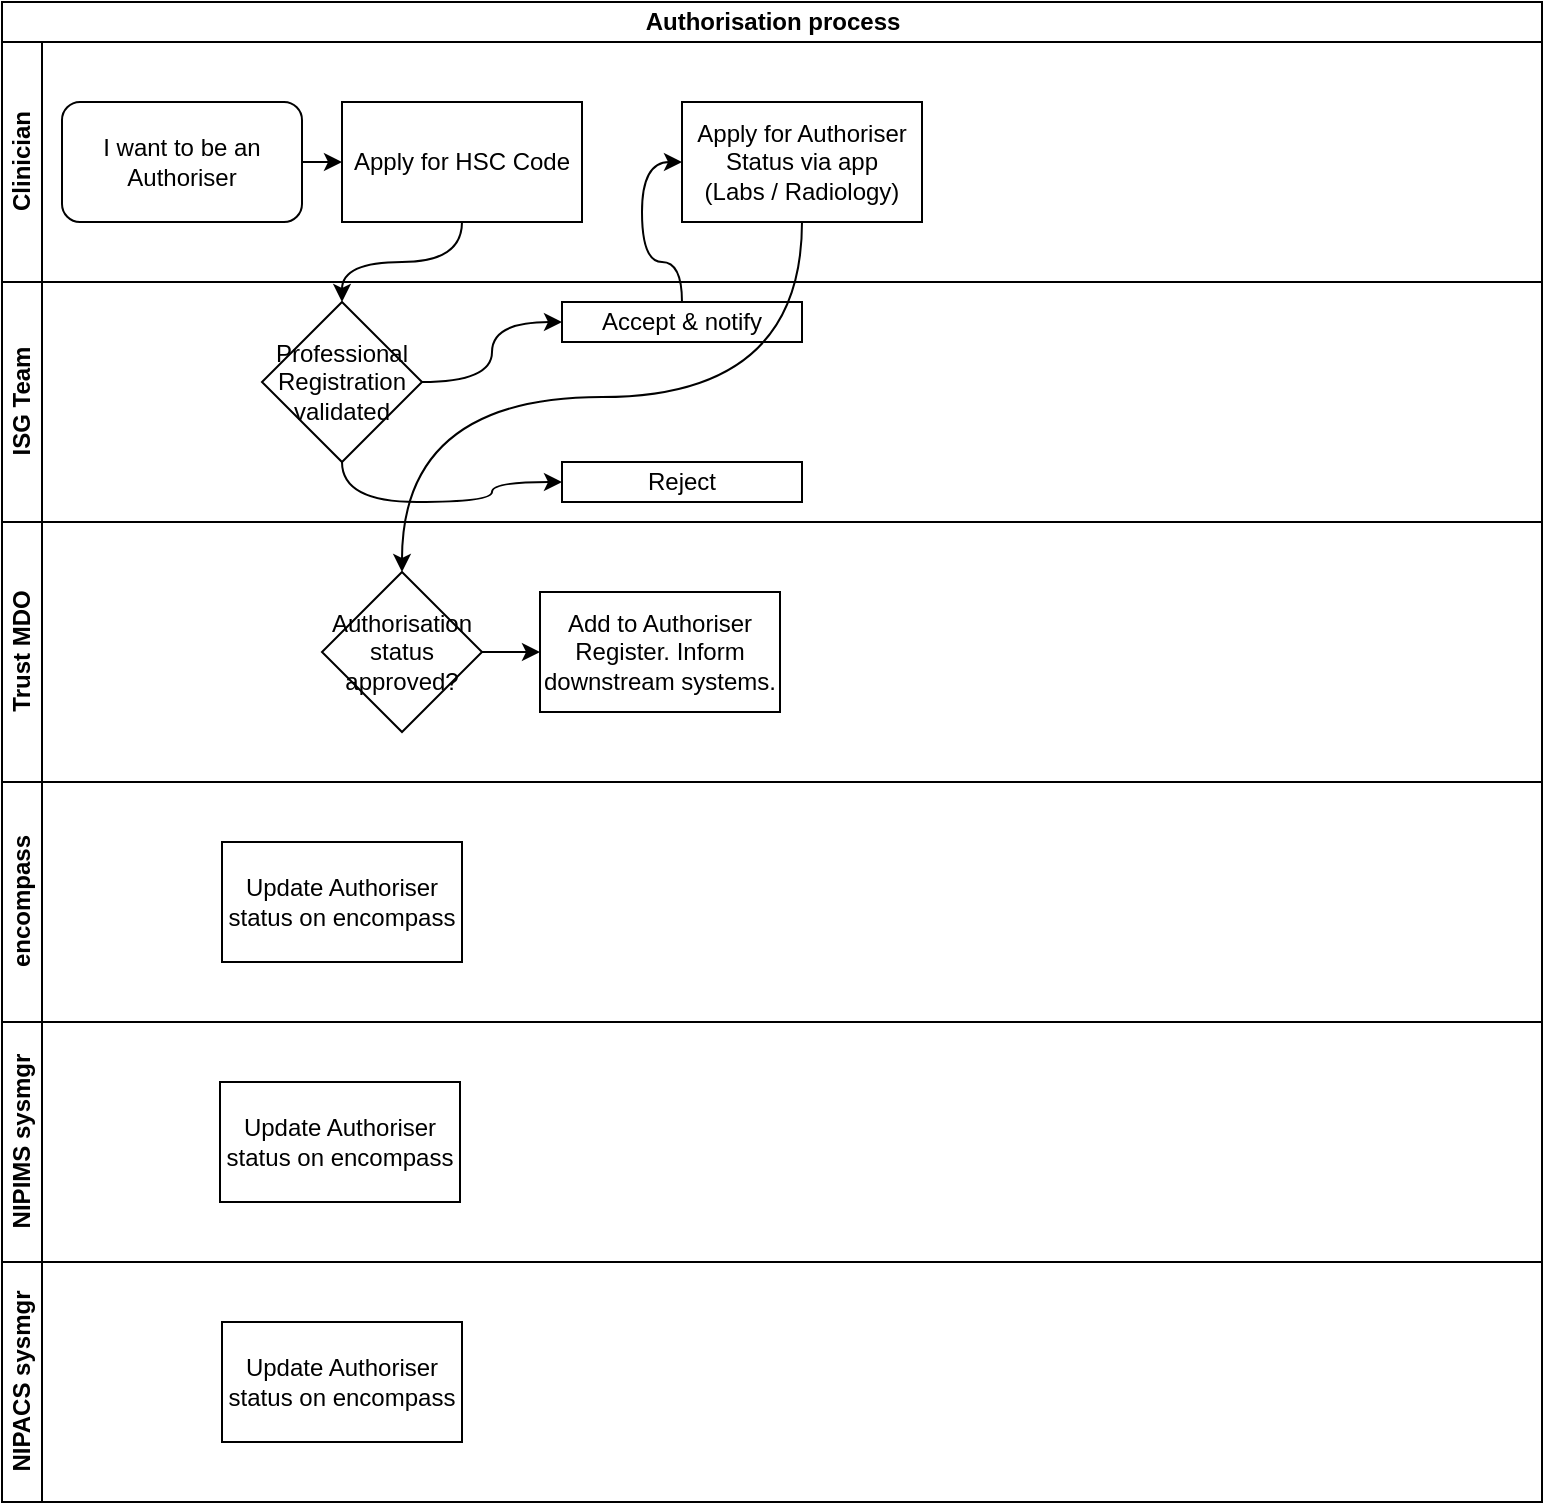 <mxfile version="24.5.4" type="github">
  <diagram name="Page-1" id="u5WdyKpmLq1f9wdWZwxd">
    <mxGraphModel dx="1386" dy="879" grid="1" gridSize="10" guides="1" tooltips="1" connect="1" arrows="1" fold="1" page="1" pageScale="1" pageWidth="827" pageHeight="1169" math="0" shadow="0">
      <root>
        <mxCell id="0" />
        <mxCell id="1" parent="0" />
        <mxCell id="RM7T-BV5S8IWrfnI9Fu0-1" value="Authorisation process" style="swimlane;childLayout=stackLayout;resizeParent=1;resizeParentMax=0;horizontal=1;startSize=20;horizontalStack=0;html=1;" vertex="1" parent="1">
          <mxGeometry x="31" y="60" width="770" height="750" as="geometry" />
        </mxCell>
        <mxCell id="RM7T-BV5S8IWrfnI9Fu0-2" value="Clinician" style="swimlane;startSize=20;horizontal=0;html=1;" vertex="1" parent="RM7T-BV5S8IWrfnI9Fu0-1">
          <mxGeometry y="20" width="770" height="120" as="geometry" />
        </mxCell>
        <mxCell id="RM7T-BV5S8IWrfnI9Fu0-15" style="edgeStyle=orthogonalEdgeStyle;rounded=0;orthogonalLoop=1;jettySize=auto;html=1;exitX=1;exitY=0.5;exitDx=0;exitDy=0;entryX=0;entryY=0.5;entryDx=0;entryDy=0;" edge="1" parent="RM7T-BV5S8IWrfnI9Fu0-2" source="RM7T-BV5S8IWrfnI9Fu0-8" target="RM7T-BV5S8IWrfnI9Fu0-10">
          <mxGeometry relative="1" as="geometry" />
        </mxCell>
        <mxCell id="RM7T-BV5S8IWrfnI9Fu0-8" value="I want to be an Authoriser" style="rounded=1;whiteSpace=wrap;html=1;" vertex="1" parent="RM7T-BV5S8IWrfnI9Fu0-2">
          <mxGeometry x="30" y="30" width="120" height="60" as="geometry" />
        </mxCell>
        <mxCell id="RM7T-BV5S8IWrfnI9Fu0-10" value="Apply for HSC Code" style="rounded=0;whiteSpace=wrap;html=1;" vertex="1" parent="RM7T-BV5S8IWrfnI9Fu0-2">
          <mxGeometry x="170" y="30" width="120" height="60" as="geometry" />
        </mxCell>
        <mxCell id="RM7T-BV5S8IWrfnI9Fu0-18" value="Apply for Authoriser Status via app&lt;div&gt;(Labs / Radiology)&lt;/div&gt;" style="rounded=0;whiteSpace=wrap;html=1;" vertex="1" parent="RM7T-BV5S8IWrfnI9Fu0-2">
          <mxGeometry x="340" y="30" width="120" height="60" as="geometry" />
        </mxCell>
        <mxCell id="RM7T-BV5S8IWrfnI9Fu0-3" value="ISG Team" style="swimlane;startSize=20;horizontal=0;html=1;" vertex="1" parent="RM7T-BV5S8IWrfnI9Fu0-1">
          <mxGeometry y="140" width="770" height="120" as="geometry" />
        </mxCell>
        <mxCell id="RM7T-BV5S8IWrfnI9Fu0-13" value="" style="edgeStyle=orthogonalEdgeStyle;rounded=0;orthogonalLoop=1;jettySize=auto;html=1;curved=1;" edge="1" parent="RM7T-BV5S8IWrfnI9Fu0-3" source="RM7T-BV5S8IWrfnI9Fu0-11" target="RM7T-BV5S8IWrfnI9Fu0-12">
          <mxGeometry relative="1" as="geometry" />
        </mxCell>
        <mxCell id="RM7T-BV5S8IWrfnI9Fu0-11" value="Professional Registration validated" style="rhombus;whiteSpace=wrap;html=1;" vertex="1" parent="RM7T-BV5S8IWrfnI9Fu0-3">
          <mxGeometry x="130" y="10" width="80" height="80" as="geometry" />
        </mxCell>
        <mxCell id="RM7T-BV5S8IWrfnI9Fu0-12" value="Accept &amp;amp; notify" style="whiteSpace=wrap;html=1;" vertex="1" parent="RM7T-BV5S8IWrfnI9Fu0-3">
          <mxGeometry x="280" y="10" width="120" height="20" as="geometry" />
        </mxCell>
        <mxCell id="RM7T-BV5S8IWrfnI9Fu0-16" value="Reject" style="whiteSpace=wrap;html=1;" vertex="1" parent="RM7T-BV5S8IWrfnI9Fu0-3">
          <mxGeometry x="280" y="90" width="120" height="20" as="geometry" />
        </mxCell>
        <mxCell id="RM7T-BV5S8IWrfnI9Fu0-17" value="" style="edgeStyle=orthogonalEdgeStyle;rounded=0;orthogonalLoop=1;jettySize=auto;html=1;exitX=0.5;exitY=1;exitDx=0;exitDy=0;curved=1;" edge="1" parent="RM7T-BV5S8IWrfnI9Fu0-3" source="RM7T-BV5S8IWrfnI9Fu0-11" target="RM7T-BV5S8IWrfnI9Fu0-16">
          <mxGeometry relative="1" as="geometry" />
        </mxCell>
        <mxCell id="RM7T-BV5S8IWrfnI9Fu0-4" value="Trust MDO" style="swimlane;startSize=20;horizontal=0;html=1;" vertex="1" parent="RM7T-BV5S8IWrfnI9Fu0-1">
          <mxGeometry y="260" width="770" height="130" as="geometry" />
        </mxCell>
        <mxCell id="RM7T-BV5S8IWrfnI9Fu0-26" style="edgeStyle=orthogonalEdgeStyle;rounded=0;orthogonalLoop=1;jettySize=auto;html=1;exitX=1;exitY=0.5;exitDx=0;exitDy=0;entryX=0;entryY=0.5;entryDx=0;entryDy=0;" edge="1" parent="RM7T-BV5S8IWrfnI9Fu0-4" source="RM7T-BV5S8IWrfnI9Fu0-19" target="RM7T-BV5S8IWrfnI9Fu0-22">
          <mxGeometry relative="1" as="geometry" />
        </mxCell>
        <mxCell id="RM7T-BV5S8IWrfnI9Fu0-19" value="Authorisation status approved?" style="rhombus;whiteSpace=wrap;html=1;" vertex="1" parent="RM7T-BV5S8IWrfnI9Fu0-4">
          <mxGeometry x="160" y="25" width="80" height="80" as="geometry" />
        </mxCell>
        <mxCell id="RM7T-BV5S8IWrfnI9Fu0-22" value="Add to Authoriser Register. Inform downstream systems." style="rounded=0;whiteSpace=wrap;html=1;" vertex="1" parent="RM7T-BV5S8IWrfnI9Fu0-4">
          <mxGeometry x="269" y="35" width="120" height="60" as="geometry" />
        </mxCell>
        <mxCell id="RM7T-BV5S8IWrfnI9Fu0-5" value="encompass" style="swimlane;startSize=20;horizontal=0;html=1;" vertex="1" parent="RM7T-BV5S8IWrfnI9Fu0-1">
          <mxGeometry y="390" width="770" height="120" as="geometry" />
        </mxCell>
        <mxCell id="RM7T-BV5S8IWrfnI9Fu0-25" value="Update Authoriser status on encompass" style="rounded=0;whiteSpace=wrap;html=1;" vertex="1" parent="RM7T-BV5S8IWrfnI9Fu0-5">
          <mxGeometry x="110" y="30" width="120" height="60" as="geometry" />
        </mxCell>
        <mxCell id="RM7T-BV5S8IWrfnI9Fu0-6" value="NIPIMS sysmgr" style="swimlane;startSize=20;horizontal=0;html=1;" vertex="1" parent="RM7T-BV5S8IWrfnI9Fu0-1">
          <mxGeometry y="510" width="770" height="120" as="geometry" />
        </mxCell>
        <mxCell id="RM7T-BV5S8IWrfnI9Fu0-24" value="Update Authoriser status on encompass" style="rounded=0;whiteSpace=wrap;html=1;" vertex="1" parent="RM7T-BV5S8IWrfnI9Fu0-6">
          <mxGeometry x="109" y="30" width="120" height="60" as="geometry" />
        </mxCell>
        <mxCell id="RM7T-BV5S8IWrfnI9Fu0-7" value="NIPACS sysmgr" style="swimlane;startSize=20;horizontal=0;html=1;" vertex="1" parent="RM7T-BV5S8IWrfnI9Fu0-1">
          <mxGeometry y="630" width="770" height="120" as="geometry" />
        </mxCell>
        <mxCell id="RM7T-BV5S8IWrfnI9Fu0-23" value="Update Authoriser status on encompass" style="rounded=0;whiteSpace=wrap;html=1;" vertex="1" parent="RM7T-BV5S8IWrfnI9Fu0-7">
          <mxGeometry x="110" y="30" width="120" height="60" as="geometry" />
        </mxCell>
        <mxCell id="RM7T-BV5S8IWrfnI9Fu0-14" style="edgeStyle=orthogonalEdgeStyle;rounded=0;orthogonalLoop=1;jettySize=auto;html=1;exitX=0.5;exitY=1;exitDx=0;exitDy=0;entryX=0.5;entryY=0;entryDx=0;entryDy=0;curved=1;" edge="1" parent="RM7T-BV5S8IWrfnI9Fu0-1" source="RM7T-BV5S8IWrfnI9Fu0-10" target="RM7T-BV5S8IWrfnI9Fu0-11">
          <mxGeometry relative="1" as="geometry" />
        </mxCell>
        <mxCell id="RM7T-BV5S8IWrfnI9Fu0-20" style="edgeStyle=orthogonalEdgeStyle;rounded=0;orthogonalLoop=1;jettySize=auto;html=1;exitX=0.5;exitY=1;exitDx=0;exitDy=0;entryX=0.5;entryY=0;entryDx=0;entryDy=0;curved=1;" edge="1" parent="RM7T-BV5S8IWrfnI9Fu0-1" source="RM7T-BV5S8IWrfnI9Fu0-18" target="RM7T-BV5S8IWrfnI9Fu0-19">
          <mxGeometry relative="1" as="geometry" />
        </mxCell>
        <mxCell id="RM7T-BV5S8IWrfnI9Fu0-21" style="edgeStyle=orthogonalEdgeStyle;rounded=0;orthogonalLoop=1;jettySize=auto;html=1;exitX=0.5;exitY=0;exitDx=0;exitDy=0;entryX=0;entryY=0.5;entryDx=0;entryDy=0;curved=1;" edge="1" parent="RM7T-BV5S8IWrfnI9Fu0-1" source="RM7T-BV5S8IWrfnI9Fu0-12" target="RM7T-BV5S8IWrfnI9Fu0-18">
          <mxGeometry relative="1" as="geometry" />
        </mxCell>
      </root>
    </mxGraphModel>
  </diagram>
</mxfile>
